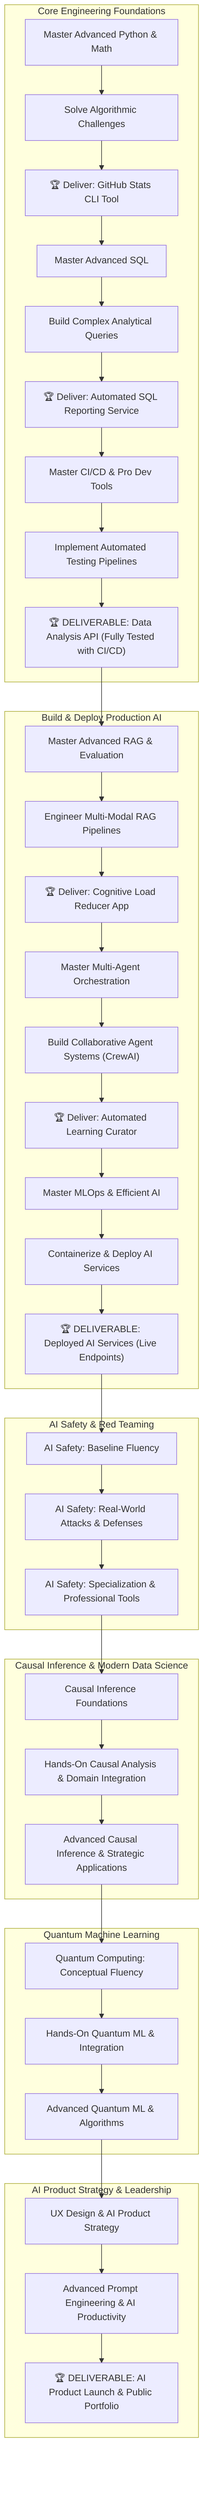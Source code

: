 graph TD
    subgraph phase1 ["Core Engineering Foundations"]
        p1_python_learn["Master Advanced Python & Math"]
        p1_python_practice["Solve Algorithmic Challenges"]
        p1_python_learn --> p1_python_practice
        p1_deliverable_cli["🏆 Deliver: GitHub Stats CLI Tool"]
        p1_python_practice --> p1_deliverable_cli
        p1_sql_learn["Master Advanced SQL"]
        p1_deliverable_cli --> p1_sql_learn
        p1_sql_practice["Build Complex Analytical Queries"]
        p1_sql_learn --> p1_sql_practice
        p1_deliverable_sql["🏆 Deliver: Automated SQL Reporting Service"]
        p1_sql_practice --> p1_deliverable_sql
        p1_devtools_learn["Master CI/CD & Pro Dev Tools"]
        p1_deliverable_sql --> p1_devtools_learn
        p1_devtools_practice["Implement Automated Testing Pipelines"]
        p1_devtools_learn --> p1_devtools_practice
        p1_deliverable_final["🏆 DELIVERABLE: Data Analysis API (Fully Tested with CI/CD)"]
        p1_devtools_practice --> p1_deliverable_final
    end
    subgraph phase2 ["Build & Deploy Production AI"]
        p2_rag_learn["Master Advanced RAG & Evaluation"]
        p2_rag_practice["Engineer Multi-Modal RAG Pipelines"]
        p2_rag_learn --> p2_rag_practice
        p2_deliverable_rag["🏆 Deliver: Cognitive Load Reducer App"]
        p2_rag_practice --> p2_deliverable_rag
        p2_agents_learn["Master Multi-Agent Orchestration"]
        p2_deliverable_rag --> p2_agents_learn
        p2_agents_practice["Build Collaborative Agent Systems (CrewAI)"]
        p2_agents_learn --> p2_agents_practice
        p2_deliverable_agents["🏆 Deliver: Automated Learning Curator"]
        p2_agents_practice --> p2_deliverable_agents
        p2_mlops_learn["Master MLOps & Efficient AI"]
        p2_deliverable_agents --> p2_mlops_learn
        p2_mlops_practice["Containerize & Deploy AI Services"]
        p2_mlops_learn --> p2_mlops_practice
        p2_deliverable_final["🏆 DELIVERABLE: Deployed AI Services (Live Endpoints)"]
        p2_mlops_practice --> p2_deliverable_final
    end
    subgraph phase3 ["AI Safety & Red Teaming"]
        p3_safety_basics["AI Safety: Baseline Fluency"]
        p3_safety_attacks["AI Safety: Real-World Attacks & Defenses"]
        p3_safety_basics --> p3_safety_attacks
        p3_safety_specialist["AI Safety: Specialization & Professional Tools"]
        p3_safety_attacks --> p3_safety_specialist
    end
    subgraph phase4 ["Causal Inference & Modern Data Science"]
        p4_causal_foundations["Causal Inference Foundations"]
        p4_causal_hands_on["Hands-On Causal Analysis & Domain Integration"]
        p4_causal_foundations --> p4_causal_hands_on
        p4_causal_advanced["Advanced Causal Inference & Strategic Applications"]
        p4_causal_hands_on --> p4_causal_advanced
    end
    subgraph phase5 ["Quantum Machine Learning"]
        p5_quantum_fluency["Quantum Computing: Conceptual Fluency"]
        p5_quantum_hands_on["Hands-On Quantum ML & Integration"]
        p5_quantum_fluency --> p5_quantum_hands_on
        p5_quantum_advanced["Advanced Quantum ML & Algorithms"]
        p5_quantum_hands_on --> p5_quantum_advanced
    end
    subgraph phase6 ["AI Product Strategy & Leadership"]
        p6_ux_product["UX Design & AI Product Strategy"]
        p6_prompt_engineering["Advanced Prompt Engineering & AI Productivity"]
        p6_ux_product --> p6_prompt_engineering
        p6_portfolio_launch["🏆 DELIVERABLE: AI Product Launch & Public Portfolio"]
        p6_prompt_engineering --> p6_portfolio_launch
    end
    p1_deliverable_final --> p2_rag_learn
    p2_deliverable_final --> p3_safety_basics
    p3_safety_specialist --> p4_causal_foundations
    p4_causal_advanced --> p5_quantum_fluency
    p5_quantum_advanced --> p6_ux_product